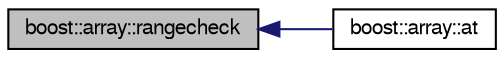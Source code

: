 digraph "boost::array::rangecheck"
{
  bgcolor="transparent";
  edge [fontname="FreeSans",fontsize="10",labelfontname="FreeSans",labelfontsize="10"];
  node [fontname="FreeSans",fontsize="10",shape=record];
  rankdir="LR";
  Node1 [label="boost::array::rangecheck",height=0.2,width=0.4,color="black", fillcolor="grey75", style="filled" fontcolor="black"];
  Node1 -> Node2 [dir="back",color="midnightblue",fontsize="10",style="solid",fontname="FreeSans"];
  Node2 [label="boost::array::at",height=0.2,width=0.4,color="black",URL="$d1/d96/classboost_1_1array.html#ab1d1b3cebca2a48519d249809c6963e5"];
}
